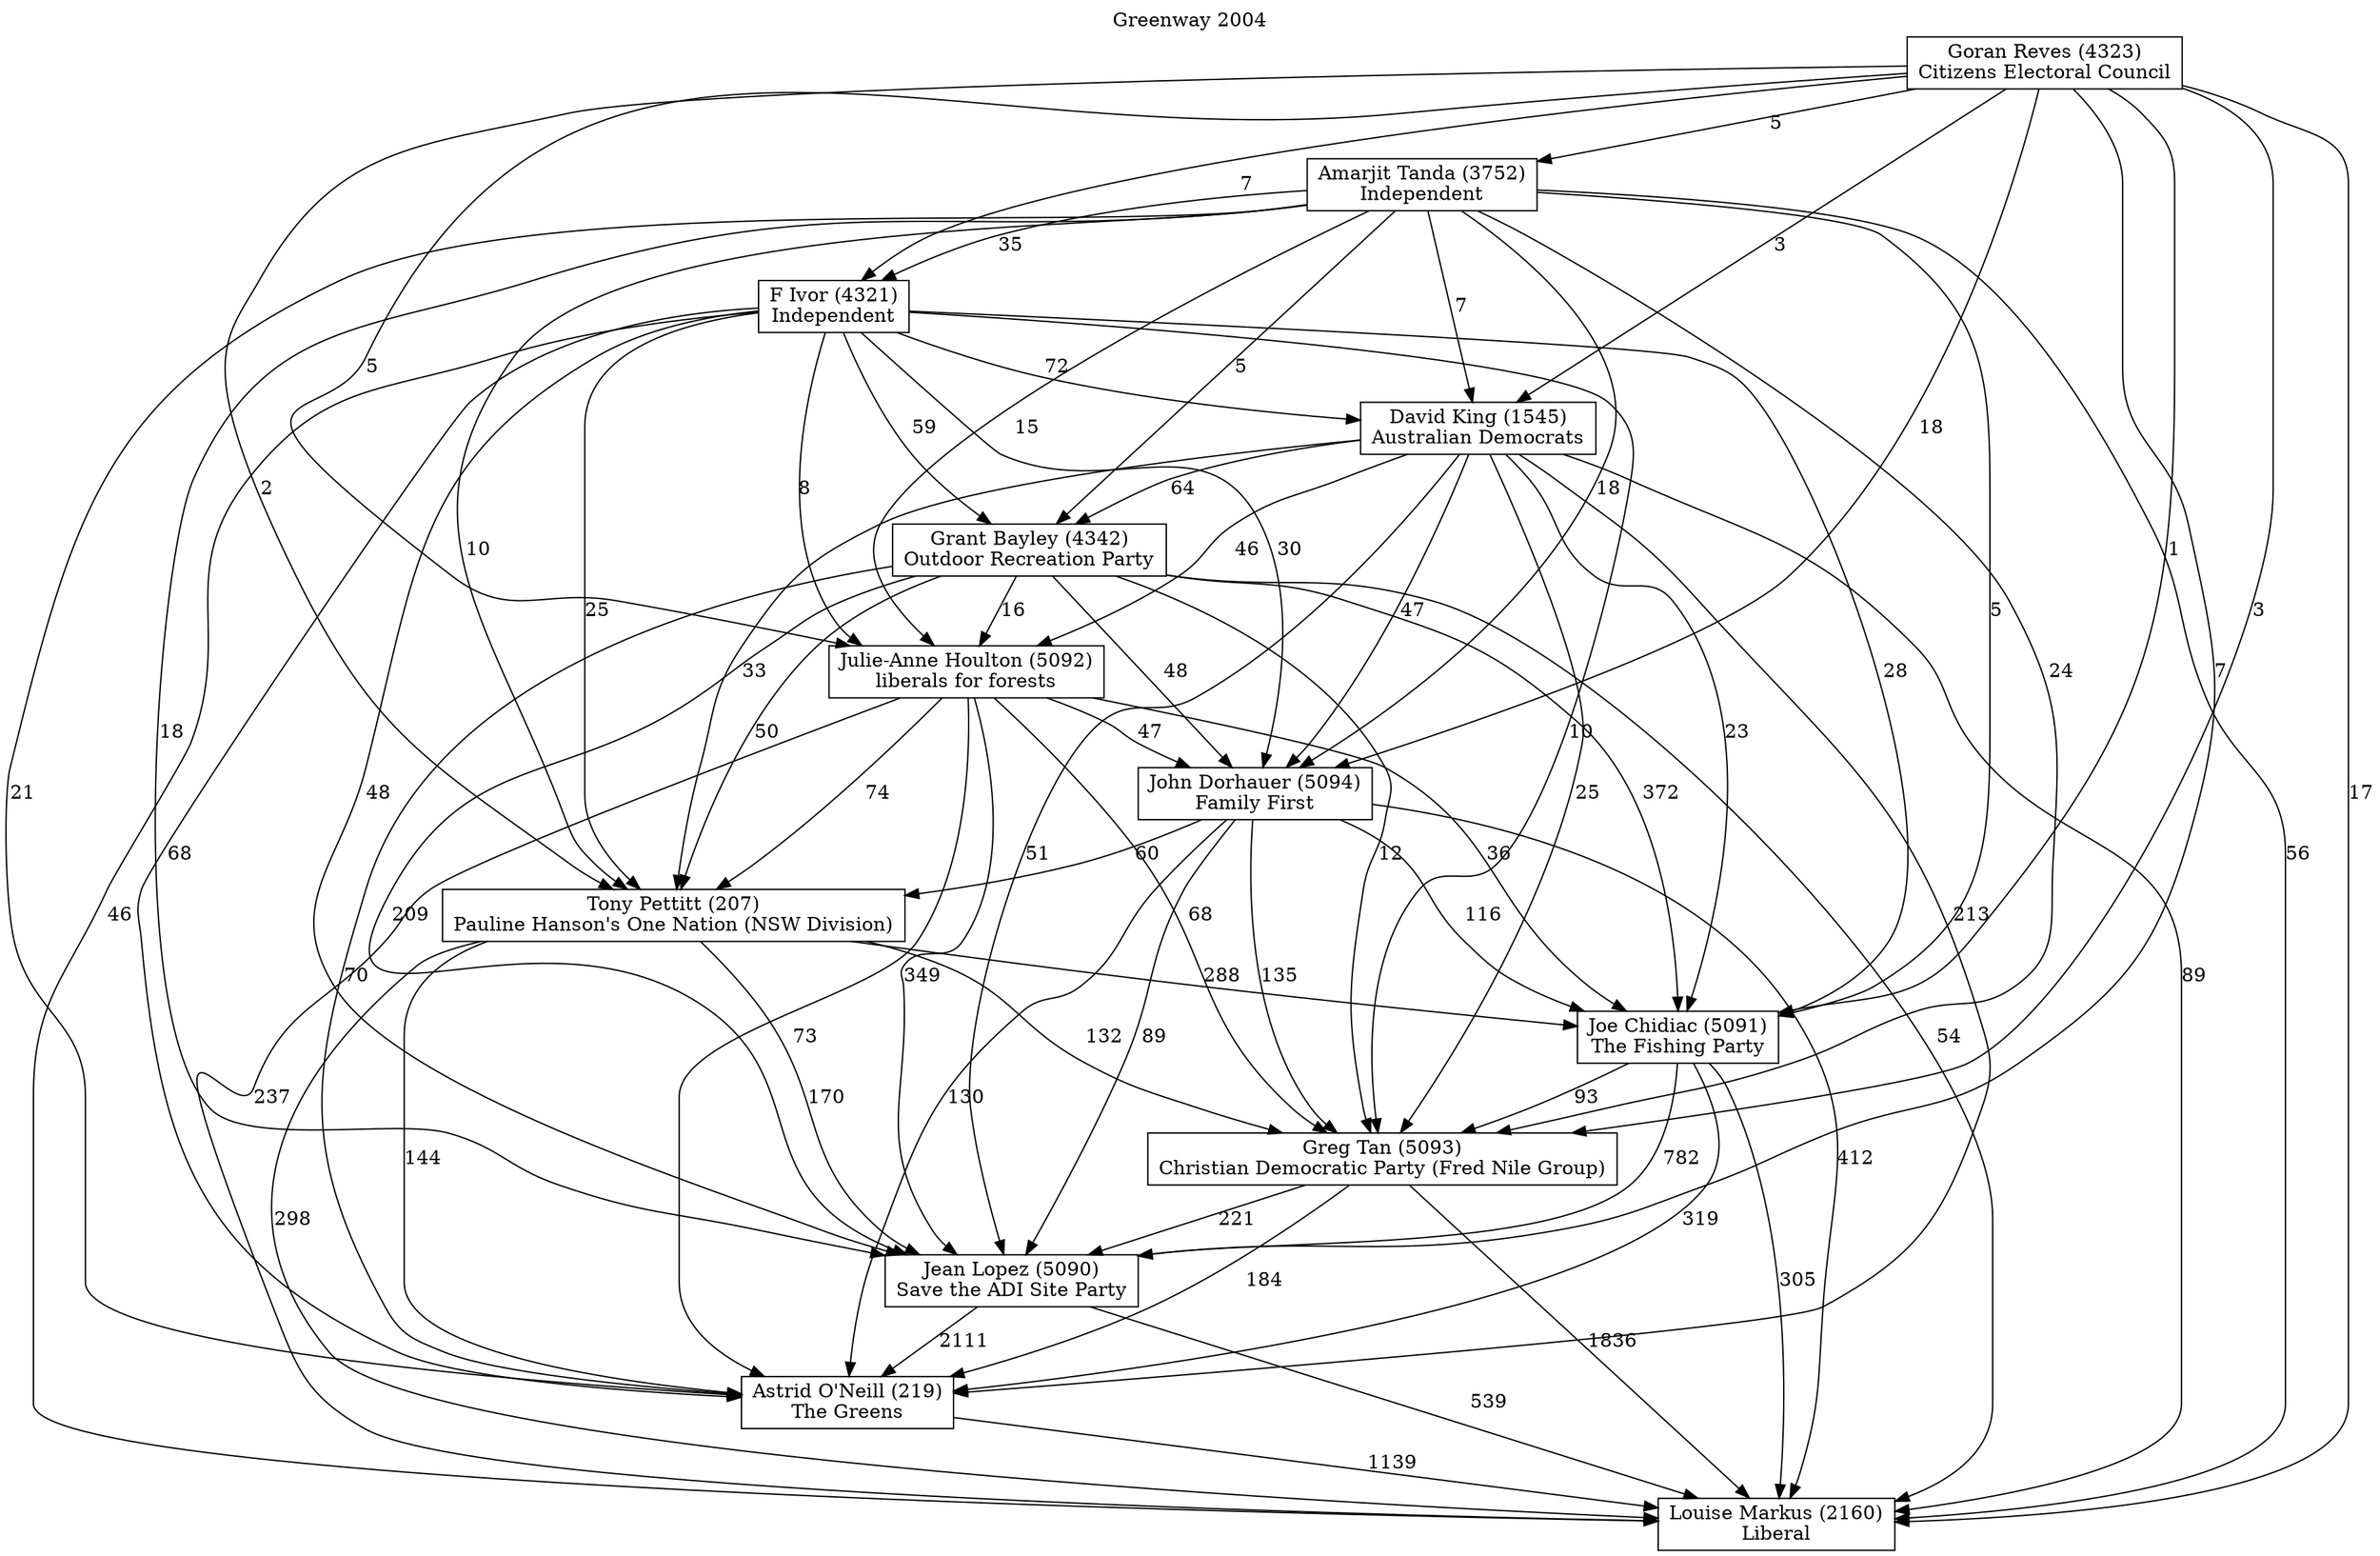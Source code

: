// House preference flow
digraph "Louise Markus (2160)_Greenway_2004" {
	graph [label="Greenway 2004" labelloc=t mclimit=2]
	node [shape=box]
	"Louise Markus (2160)" [label="Louise Markus (2160)
Liberal"]
	"Astrid O'Neill (219)" [label="Astrid O'Neill (219)
The Greens"]
	"Jean Lopez (5090)" [label="Jean Lopez (5090)
Save the ADI Site Party"]
	"Greg Tan (5093)" [label="Greg Tan (5093)
Christian Democratic Party (Fred Nile Group)"]
	"Joe Chidiac (5091)" [label="Joe Chidiac (5091)
The Fishing Party"]
	"Tony Pettitt (207)" [label="Tony Pettitt (207)
Pauline Hanson's One Nation (NSW Division)"]
	"John Dorhauer (5094)" [label="John Dorhauer (5094)
Family First"]
	"Julie-Anne Houlton (5092)" [label="Julie-Anne Houlton (5092)
liberals for forests"]
	"Grant Bayley (4342)" [label="Grant Bayley (4342)
Outdoor Recreation Party"]
	"David King (1545)" [label="David King (1545)
Australian Democrats"]
	"F Ivor (4321)" [label="F Ivor (4321)
Independent"]
	"Amarjit Tanda (3752)" [label="Amarjit Tanda (3752)
Independent"]
	"Goran Reves (4323)" [label="Goran Reves (4323)
Citizens Electoral Council"]
	"Astrid O'Neill (219)" -> "Louise Markus (2160)" [label=1139]
	"Jean Lopez (5090)" -> "Astrid O'Neill (219)" [label=2111]
	"Greg Tan (5093)" -> "Jean Lopez (5090)" [label=221]
	"Joe Chidiac (5091)" -> "Greg Tan (5093)" [label=93]
	"Tony Pettitt (207)" -> "Joe Chidiac (5091)" [label=288]
	"John Dorhauer (5094)" -> "Tony Pettitt (207)" [label=60]
	"Julie-Anne Houlton (5092)" -> "John Dorhauer (5094)" [label=47]
	"Grant Bayley (4342)" -> "Julie-Anne Houlton (5092)" [label=16]
	"David King (1545)" -> "Grant Bayley (4342)" [label=64]
	"F Ivor (4321)" -> "David King (1545)" [label=72]
	"Amarjit Tanda (3752)" -> "F Ivor (4321)" [label=35]
	"Goran Reves (4323)" -> "Amarjit Tanda (3752)" [label=5]
	"Jean Lopez (5090)" -> "Louise Markus (2160)" [label=539]
	"Greg Tan (5093)" -> "Louise Markus (2160)" [label=1836]
	"Joe Chidiac (5091)" -> "Louise Markus (2160)" [label=305]
	"Tony Pettitt (207)" -> "Louise Markus (2160)" [label=298]
	"John Dorhauer (5094)" -> "Louise Markus (2160)" [label=412]
	"Julie-Anne Houlton (5092)" -> "Louise Markus (2160)" [label=237]
	"Grant Bayley (4342)" -> "Louise Markus (2160)" [label=54]
	"David King (1545)" -> "Louise Markus (2160)" [label=89]
	"F Ivor (4321)" -> "Louise Markus (2160)" [label=46]
	"Amarjit Tanda (3752)" -> "Louise Markus (2160)" [label=56]
	"Goran Reves (4323)" -> "Louise Markus (2160)" [label=17]
	"Goran Reves (4323)" -> "F Ivor (4321)" [label=7]
	"Amarjit Tanda (3752)" -> "David King (1545)" [label=7]
	"Goran Reves (4323)" -> "David King (1545)" [label=3]
	"F Ivor (4321)" -> "Grant Bayley (4342)" [label=59]
	"Amarjit Tanda (3752)" -> "Grant Bayley (4342)" [label=5]
	"David King (1545)" -> "Julie-Anne Houlton (5092)" [label=46]
	"F Ivor (4321)" -> "Julie-Anne Houlton (5092)" [label=8]
	"Amarjit Tanda (3752)" -> "Julie-Anne Houlton (5092)" [label=15]
	"Goran Reves (4323)" -> "Julie-Anne Houlton (5092)" [label=5]
	"Grant Bayley (4342)" -> "John Dorhauer (5094)" [label=48]
	"David King (1545)" -> "John Dorhauer (5094)" [label=47]
	"F Ivor (4321)" -> "John Dorhauer (5094)" [label=30]
	"Amarjit Tanda (3752)" -> "John Dorhauer (5094)" [label=18]
	"Goran Reves (4323)" -> "John Dorhauer (5094)" [label=18]
	"Julie-Anne Houlton (5092)" -> "Tony Pettitt (207)" [label=74]
	"Grant Bayley (4342)" -> "Tony Pettitt (207)" [label=50]
	"David King (1545)" -> "Tony Pettitt (207)" [label=33]
	"F Ivor (4321)" -> "Tony Pettitt (207)" [label=25]
	"Amarjit Tanda (3752)" -> "Tony Pettitt (207)" [label=10]
	"Goran Reves (4323)" -> "Tony Pettitt (207)" [label=2]
	"John Dorhauer (5094)" -> "Joe Chidiac (5091)" [label=116]
	"Julie-Anne Houlton (5092)" -> "Joe Chidiac (5091)" [label=36]
	"Grant Bayley (4342)" -> "Joe Chidiac (5091)" [label=372]
	"David King (1545)" -> "Joe Chidiac (5091)" [label=23]
	"F Ivor (4321)" -> "Joe Chidiac (5091)" [label=28]
	"Amarjit Tanda (3752)" -> "Joe Chidiac (5091)" [label=5]
	"Goran Reves (4323)" -> "Joe Chidiac (5091)" [label=1]
	"Tony Pettitt (207)" -> "Greg Tan (5093)" [label=132]
	"John Dorhauer (5094)" -> "Greg Tan (5093)" [label=135]
	"Julie-Anne Houlton (5092)" -> "Greg Tan (5093)" [label=68]
	"Grant Bayley (4342)" -> "Greg Tan (5093)" [label=12]
	"David King (1545)" -> "Greg Tan (5093)" [label=25]
	"F Ivor (4321)" -> "Greg Tan (5093)" [label=10]
	"Amarjit Tanda (3752)" -> "Greg Tan (5093)" [label=24]
	"Goran Reves (4323)" -> "Greg Tan (5093)" [label=3]
	"Joe Chidiac (5091)" -> "Jean Lopez (5090)" [label=782]
	"Tony Pettitt (207)" -> "Jean Lopez (5090)" [label=170]
	"John Dorhauer (5094)" -> "Jean Lopez (5090)" [label=89]
	"Julie-Anne Houlton (5092)" -> "Jean Lopez (5090)" [label=349]
	"Grant Bayley (4342)" -> "Jean Lopez (5090)" [label=209]
	"David King (1545)" -> "Jean Lopez (5090)" [label=51]
	"F Ivor (4321)" -> "Jean Lopez (5090)" [label=48]
	"Amarjit Tanda (3752)" -> "Jean Lopez (5090)" [label=18]
	"Goran Reves (4323)" -> "Jean Lopez (5090)" [label=7]
	"Greg Tan (5093)" -> "Astrid O'Neill (219)" [label=184]
	"Joe Chidiac (5091)" -> "Astrid O'Neill (219)" [label=319]
	"Tony Pettitt (207)" -> "Astrid O'Neill (219)" [label=144]
	"John Dorhauer (5094)" -> "Astrid O'Neill (219)" [label=130]
	"Julie-Anne Houlton (5092)" -> "Astrid O'Neill (219)" [label=73]
	"Grant Bayley (4342)" -> "Astrid O'Neill (219)" [label=70]
	"David King (1545)" -> "Astrid O'Neill (219)" [label=213]
	"F Ivor (4321)" -> "Astrid O'Neill (219)" [label=68]
	"Amarjit Tanda (3752)" -> "Astrid O'Neill (219)" [label=21]
}
